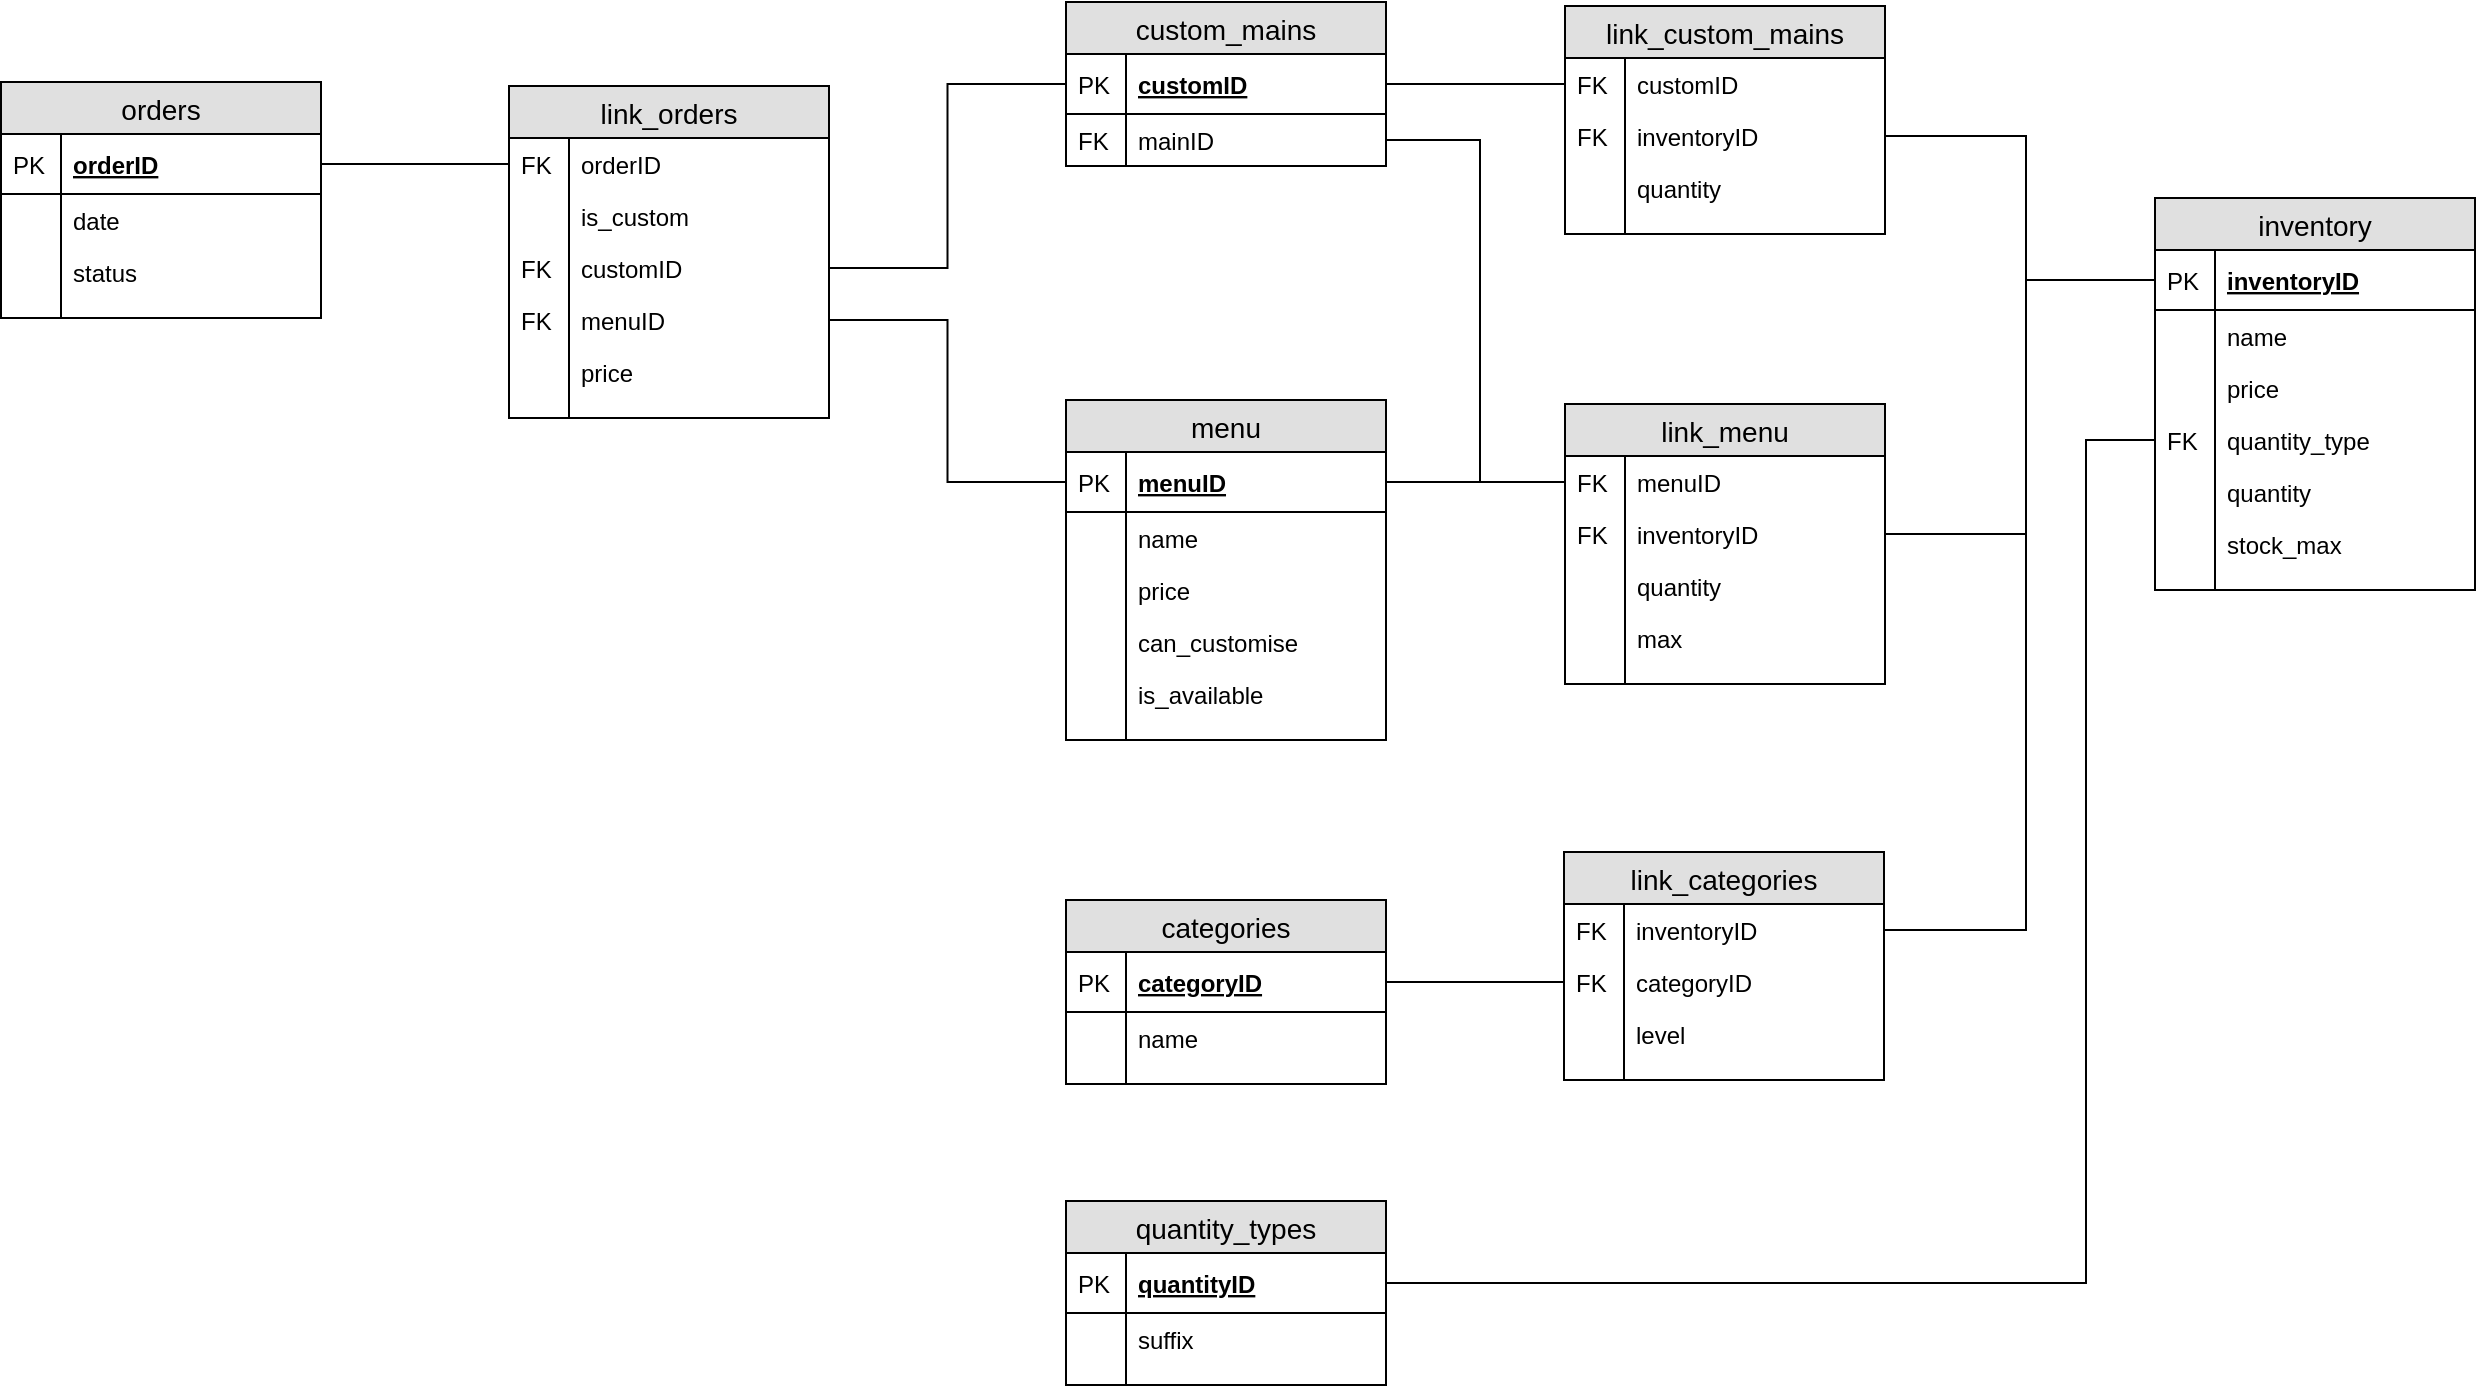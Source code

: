<mxfile version="10.4.6" type="device"><diagram id="dgD5Felrx4GXBf240Mv9" name="Page-1"><mxGraphModel dx="2243" dy="904" grid="0" gridSize="10" guides="1" tooltips="1" connect="1" arrows="1" fold="1" page="1" pageScale="1" pageWidth="800" pageHeight="1100" math="0" shadow="0"><root><mxCell id="0"/><mxCell id="1" parent="0"/><mxCell id="mhwOMoojBJf0Ck50rJVQ-7" value="link_custom_mains" style="swimlane;fontStyle=0;childLayout=stackLayout;horizontal=1;startSize=26;fillColor=#e0e0e0;horizontalStack=0;resizeParent=1;resizeParentMax=0;resizeLast=0;collapsible=1;marginBottom=0;swimlaneFillColor=#ffffff;align=center;fontSize=14;" parent="1" vertex="1"><mxGeometry x="639.5" y="203" width="160" height="114" as="geometry"/></mxCell><mxCell id="mhwOMoojBJf0Ck50rJVQ-10" value="customID" style="shape=partialRectangle;top=0;left=0;right=0;bottom=0;align=left;verticalAlign=top;fillColor=none;spacingLeft=34;spacingRight=4;overflow=hidden;rotatable=0;points=[[0,0.5],[1,0.5]];portConstraint=eastwest;dropTarget=0;fontSize=12;" parent="mhwOMoojBJf0Ck50rJVQ-7" vertex="1"><mxGeometry y="26" width="160" height="26" as="geometry"/></mxCell><mxCell id="mhwOMoojBJf0Ck50rJVQ-11" value="FK" style="shape=partialRectangle;top=0;left=0;bottom=0;fillColor=none;align=left;verticalAlign=top;spacingLeft=4;spacingRight=4;overflow=hidden;rotatable=0;points=[];portConstraint=eastwest;part=1;fontSize=12;" parent="mhwOMoojBJf0Ck50rJVQ-10" vertex="1" connectable="0"><mxGeometry width="30" height="26" as="geometry"/></mxCell><mxCell id="mhwOMoojBJf0Ck50rJVQ-12" value="inventoryID" style="shape=partialRectangle;top=0;left=0;right=0;bottom=0;align=left;verticalAlign=top;fillColor=none;spacingLeft=34;spacingRight=4;overflow=hidden;rotatable=0;points=[[0,0.5],[1,0.5]];portConstraint=eastwest;dropTarget=0;fontSize=12;" parent="mhwOMoojBJf0Ck50rJVQ-7" vertex="1"><mxGeometry y="52" width="160" height="26" as="geometry"/></mxCell><mxCell id="mhwOMoojBJf0Ck50rJVQ-13" value="FK" style="shape=partialRectangle;top=0;left=0;bottom=0;fillColor=none;align=left;verticalAlign=top;spacingLeft=4;spacingRight=4;overflow=hidden;rotatable=0;points=[];portConstraint=eastwest;part=1;fontSize=12;" parent="mhwOMoojBJf0Ck50rJVQ-12" vertex="1" connectable="0"><mxGeometry width="30" height="26" as="geometry"/></mxCell><mxCell id="mhwOMoojBJf0Ck50rJVQ-14" value="quantity" style="shape=partialRectangle;top=0;left=0;right=0;bottom=0;align=left;verticalAlign=top;fillColor=none;spacingLeft=34;spacingRight=4;overflow=hidden;rotatable=0;points=[[0,0.5],[1,0.5]];portConstraint=eastwest;dropTarget=0;fontSize=12;" parent="mhwOMoojBJf0Ck50rJVQ-7" vertex="1"><mxGeometry y="78" width="160" height="26" as="geometry"/></mxCell><mxCell id="mhwOMoojBJf0Ck50rJVQ-15" value="" style="shape=partialRectangle;top=0;left=0;bottom=0;fillColor=none;align=left;verticalAlign=top;spacingLeft=4;spacingRight=4;overflow=hidden;rotatable=0;points=[];portConstraint=eastwest;part=1;fontSize=12;" parent="mhwOMoojBJf0Ck50rJVQ-14" vertex="1" connectable="0"><mxGeometry width="30" height="26" as="geometry"/></mxCell><mxCell id="mhwOMoojBJf0Ck50rJVQ-16" value="" style="shape=partialRectangle;top=0;left=0;right=0;bottom=0;align=left;verticalAlign=top;fillColor=none;spacingLeft=34;spacingRight=4;overflow=hidden;rotatable=0;points=[[0,0.5],[1,0.5]];portConstraint=eastwest;dropTarget=0;fontSize=12;" parent="mhwOMoojBJf0Ck50rJVQ-7" vertex="1"><mxGeometry y="104" width="160" height="10" as="geometry"/></mxCell><mxCell id="mhwOMoojBJf0Ck50rJVQ-17" value="" style="shape=partialRectangle;top=0;left=0;bottom=0;fillColor=none;align=left;verticalAlign=top;spacingLeft=4;spacingRight=4;overflow=hidden;rotatable=0;points=[];portConstraint=eastwest;part=1;fontSize=12;" parent="mhwOMoojBJf0Ck50rJVQ-16" vertex="1" connectable="0"><mxGeometry width="30" height="10" as="geometry"/></mxCell><mxCell id="mhwOMoojBJf0Ck50rJVQ-20" value="custom_mains" style="swimlane;fontStyle=0;childLayout=stackLayout;horizontal=1;startSize=26;fillColor=#e0e0e0;horizontalStack=0;resizeParent=1;resizeParentMax=0;resizeLast=0;collapsible=1;marginBottom=0;swimlaneFillColor=#ffffff;align=center;fontSize=14;" parent="1" vertex="1"><mxGeometry x="390" y="201" width="160" height="82" as="geometry"/></mxCell><mxCell id="mhwOMoojBJf0Ck50rJVQ-21" value="customID" style="shape=partialRectangle;top=0;left=0;right=0;bottom=1;align=left;verticalAlign=middle;fillColor=none;spacingLeft=34;spacingRight=4;overflow=hidden;rotatable=0;points=[[0,0.5],[1,0.5]];portConstraint=eastwest;dropTarget=0;fontStyle=5;fontSize=12;" parent="mhwOMoojBJf0Ck50rJVQ-20" vertex="1"><mxGeometry y="26" width="160" height="30" as="geometry"/></mxCell><mxCell id="mhwOMoojBJf0Ck50rJVQ-22" value="PK" style="shape=partialRectangle;top=0;left=0;bottom=0;fillColor=none;align=left;verticalAlign=middle;spacingLeft=4;spacingRight=4;overflow=hidden;rotatable=0;points=[];portConstraint=eastwest;part=1;fontSize=12;" parent="mhwOMoojBJf0Ck50rJVQ-21" vertex="1" connectable="0"><mxGeometry width="30" height="30" as="geometry"/></mxCell><mxCell id="mhwOMoojBJf0Ck50rJVQ-23" value="mainID" style="shape=partialRectangle;top=0;left=0;right=0;bottom=0;align=left;verticalAlign=top;fillColor=none;spacingLeft=34;spacingRight=4;overflow=hidden;rotatable=0;points=[[0,0.5],[1,0.5]];portConstraint=eastwest;dropTarget=0;fontSize=12;" parent="mhwOMoojBJf0Ck50rJVQ-20" vertex="1"><mxGeometry y="56" width="160" height="26" as="geometry"/></mxCell><mxCell id="mhwOMoojBJf0Ck50rJVQ-24" value="FK" style="shape=partialRectangle;top=0;left=0;bottom=0;fillColor=none;align=left;verticalAlign=top;spacingLeft=4;spacingRight=4;overflow=hidden;rotatable=0;points=[];portConstraint=eastwest;part=1;fontSize=12;" parent="mhwOMoojBJf0Ck50rJVQ-23" vertex="1" connectable="0"><mxGeometry width="30" height="26" as="geometry"/></mxCell><mxCell id="mhwOMoojBJf0Ck50rJVQ-31" value="link_menu" style="swimlane;fontStyle=0;childLayout=stackLayout;horizontal=1;startSize=26;fillColor=#e0e0e0;horizontalStack=0;resizeParent=1;resizeParentMax=0;resizeLast=0;collapsible=1;marginBottom=0;swimlaneFillColor=#ffffff;align=center;fontSize=14;" parent="1" vertex="1"><mxGeometry x="639.5" y="402" width="160" height="140" as="geometry"/></mxCell><mxCell id="mhwOMoojBJf0Ck50rJVQ-34" value="menuID" style="shape=partialRectangle;top=0;left=0;right=0;bottom=0;align=left;verticalAlign=top;fillColor=none;spacingLeft=34;spacingRight=4;overflow=hidden;rotatable=0;points=[[0,0.5],[1,0.5]];portConstraint=eastwest;dropTarget=0;fontSize=12;" parent="mhwOMoojBJf0Ck50rJVQ-31" vertex="1"><mxGeometry y="26" width="160" height="26" as="geometry"/></mxCell><mxCell id="mhwOMoojBJf0Ck50rJVQ-35" value="FK" style="shape=partialRectangle;top=0;left=0;bottom=0;fillColor=none;align=left;verticalAlign=top;spacingLeft=4;spacingRight=4;overflow=hidden;rotatable=0;points=[];portConstraint=eastwest;part=1;fontSize=12;" parent="mhwOMoojBJf0Ck50rJVQ-34" vertex="1" connectable="0"><mxGeometry width="30" height="26" as="geometry"/></mxCell><mxCell id="mhwOMoojBJf0Ck50rJVQ-36" value="inventoryID" style="shape=partialRectangle;top=0;left=0;right=0;bottom=0;align=left;verticalAlign=top;fillColor=none;spacingLeft=34;spacingRight=4;overflow=hidden;rotatable=0;points=[[0,0.5],[1,0.5]];portConstraint=eastwest;dropTarget=0;fontSize=12;" parent="mhwOMoojBJf0Ck50rJVQ-31" vertex="1"><mxGeometry y="52" width="160" height="26" as="geometry"/></mxCell><mxCell id="mhwOMoojBJf0Ck50rJVQ-37" value="FK" style="shape=partialRectangle;top=0;left=0;bottom=0;fillColor=none;align=left;verticalAlign=top;spacingLeft=4;spacingRight=4;overflow=hidden;rotatable=0;points=[];portConstraint=eastwest;part=1;fontSize=12;" parent="mhwOMoojBJf0Ck50rJVQ-36" vertex="1" connectable="0"><mxGeometry width="30" height="26" as="geometry"/></mxCell><mxCell id="mhwOMoojBJf0Ck50rJVQ-38" value="quantity" style="shape=partialRectangle;top=0;left=0;right=0;bottom=0;align=left;verticalAlign=top;fillColor=none;spacingLeft=34;spacingRight=4;overflow=hidden;rotatable=0;points=[[0,0.5],[1,0.5]];portConstraint=eastwest;dropTarget=0;fontSize=12;" parent="mhwOMoojBJf0Ck50rJVQ-31" vertex="1"><mxGeometry y="78" width="160" height="26" as="geometry"/></mxCell><mxCell id="mhwOMoojBJf0Ck50rJVQ-39" value="" style="shape=partialRectangle;top=0;left=0;bottom=0;fillColor=none;align=left;verticalAlign=top;spacingLeft=4;spacingRight=4;overflow=hidden;rotatable=0;points=[];portConstraint=eastwest;part=1;fontSize=12;" parent="mhwOMoojBJf0Ck50rJVQ-38" vertex="1" connectable="0"><mxGeometry width="30" height="26" as="geometry"/></mxCell><mxCell id="mhwOMoojBJf0Ck50rJVQ-42" value="max" style="shape=partialRectangle;top=0;left=0;right=0;bottom=0;align=left;verticalAlign=top;fillColor=none;spacingLeft=34;spacingRight=4;overflow=hidden;rotatable=0;points=[[0,0.5],[1,0.5]];portConstraint=eastwest;dropTarget=0;fontSize=12;" parent="mhwOMoojBJf0Ck50rJVQ-31" vertex="1"><mxGeometry y="104" width="160" height="26" as="geometry"/></mxCell><mxCell id="mhwOMoojBJf0Ck50rJVQ-43" value="" style="shape=partialRectangle;top=0;left=0;bottom=0;fillColor=none;align=left;verticalAlign=top;spacingLeft=4;spacingRight=4;overflow=hidden;rotatable=0;points=[];portConstraint=eastwest;part=1;fontSize=12;" parent="mhwOMoojBJf0Ck50rJVQ-42" vertex="1" connectable="0"><mxGeometry width="30" height="26" as="geometry"/></mxCell><mxCell id="mhwOMoojBJf0Ck50rJVQ-40" value="" style="shape=partialRectangle;top=0;left=0;right=0;bottom=0;align=left;verticalAlign=top;fillColor=none;spacingLeft=34;spacingRight=4;overflow=hidden;rotatable=0;points=[[0,0.5],[1,0.5]];portConstraint=eastwest;dropTarget=0;fontSize=12;" parent="mhwOMoojBJf0Ck50rJVQ-31" vertex="1"><mxGeometry y="130" width="160" height="10" as="geometry"/></mxCell><mxCell id="mhwOMoojBJf0Ck50rJVQ-41" value="" style="shape=partialRectangle;top=0;left=0;bottom=0;fillColor=none;align=left;verticalAlign=top;spacingLeft=4;spacingRight=4;overflow=hidden;rotatable=0;points=[];portConstraint=eastwest;part=1;fontSize=12;" parent="mhwOMoojBJf0Ck50rJVQ-40" vertex="1" connectable="0"><mxGeometry width="30" height="10" as="geometry"/></mxCell><mxCell id="mhwOMoojBJf0Ck50rJVQ-44" value="inventory" style="swimlane;fontStyle=0;childLayout=stackLayout;horizontal=1;startSize=26;fillColor=#e0e0e0;horizontalStack=0;resizeParent=1;resizeParentMax=0;resizeLast=0;collapsible=1;marginBottom=0;swimlaneFillColor=#ffffff;align=center;fontSize=14;" parent="1" vertex="1"><mxGeometry x="934.5" y="299" width="160" height="196" as="geometry"/></mxCell><mxCell id="mhwOMoojBJf0Ck50rJVQ-45" value="inventoryID" style="shape=partialRectangle;top=0;left=0;right=0;bottom=1;align=left;verticalAlign=middle;fillColor=none;spacingLeft=34;spacingRight=4;overflow=hidden;rotatable=0;points=[[0,0.5],[1,0.5]];portConstraint=eastwest;dropTarget=0;fontStyle=5;fontSize=12;" parent="mhwOMoojBJf0Ck50rJVQ-44" vertex="1"><mxGeometry y="26" width="160" height="30" as="geometry"/></mxCell><mxCell id="mhwOMoojBJf0Ck50rJVQ-46" value="PK" style="shape=partialRectangle;top=0;left=0;bottom=0;fillColor=none;align=left;verticalAlign=middle;spacingLeft=4;spacingRight=4;overflow=hidden;rotatable=0;points=[];portConstraint=eastwest;part=1;fontSize=12;" parent="mhwOMoojBJf0Ck50rJVQ-45" vertex="1" connectable="0"><mxGeometry width="30" height="30" as="geometry"/></mxCell><mxCell id="mhwOMoojBJf0Ck50rJVQ-47" value="name" style="shape=partialRectangle;top=0;left=0;right=0;bottom=0;align=left;verticalAlign=top;fillColor=none;spacingLeft=34;spacingRight=4;overflow=hidden;rotatable=0;points=[[0,0.5],[1,0.5]];portConstraint=eastwest;dropTarget=0;fontSize=12;" parent="mhwOMoojBJf0Ck50rJVQ-44" vertex="1"><mxGeometry y="56" width="160" height="26" as="geometry"/></mxCell><mxCell id="mhwOMoojBJf0Ck50rJVQ-48" value="" style="shape=partialRectangle;top=0;left=0;bottom=0;fillColor=none;align=left;verticalAlign=top;spacingLeft=4;spacingRight=4;overflow=hidden;rotatable=0;points=[];portConstraint=eastwest;part=1;fontSize=12;" parent="mhwOMoojBJf0Ck50rJVQ-47" vertex="1" connectable="0"><mxGeometry width="30" height="26" as="geometry"/></mxCell><mxCell id="mhwOMoojBJf0Ck50rJVQ-49" value="price" style="shape=partialRectangle;top=0;left=0;right=0;bottom=0;align=left;verticalAlign=top;fillColor=none;spacingLeft=34;spacingRight=4;overflow=hidden;rotatable=0;points=[[0,0.5],[1,0.5]];portConstraint=eastwest;dropTarget=0;fontSize=12;" parent="mhwOMoojBJf0Ck50rJVQ-44" vertex="1"><mxGeometry y="82" width="160" height="26" as="geometry"/></mxCell><mxCell id="mhwOMoojBJf0Ck50rJVQ-50" value="" style="shape=partialRectangle;top=0;left=0;bottom=0;fillColor=none;align=left;verticalAlign=top;spacingLeft=4;spacingRight=4;overflow=hidden;rotatable=0;points=[];portConstraint=eastwest;part=1;fontSize=12;" parent="mhwOMoojBJf0Ck50rJVQ-49" vertex="1" connectable="0"><mxGeometry width="30" height="26" as="geometry"/></mxCell><mxCell id="mhwOMoojBJf0Ck50rJVQ-51" value="quantity_type" style="shape=partialRectangle;top=0;left=0;right=0;bottom=0;align=left;verticalAlign=top;fillColor=none;spacingLeft=34;spacingRight=4;overflow=hidden;rotatable=0;points=[[0,0.5],[1,0.5]];portConstraint=eastwest;dropTarget=0;fontSize=12;" parent="mhwOMoojBJf0Ck50rJVQ-44" vertex="1"><mxGeometry y="108" width="160" height="26" as="geometry"/></mxCell><mxCell id="mhwOMoojBJf0Ck50rJVQ-52" value="FK" style="shape=partialRectangle;top=0;left=0;bottom=0;fillColor=none;align=left;verticalAlign=top;spacingLeft=4;spacingRight=4;overflow=hidden;rotatable=0;points=[];portConstraint=eastwest;part=1;fontSize=12;" parent="mhwOMoojBJf0Ck50rJVQ-51" vertex="1" connectable="0"><mxGeometry width="30" height="26" as="geometry"/></mxCell><mxCell id="mhwOMoojBJf0Ck50rJVQ-55" value="quantity" style="shape=partialRectangle;top=0;left=0;right=0;bottom=0;align=left;verticalAlign=top;fillColor=none;spacingLeft=34;spacingRight=4;overflow=hidden;rotatable=0;points=[[0,0.5],[1,0.5]];portConstraint=eastwest;dropTarget=0;fontSize=12;" parent="mhwOMoojBJf0Ck50rJVQ-44" vertex="1"><mxGeometry y="134" width="160" height="26" as="geometry"/></mxCell><mxCell id="mhwOMoojBJf0Ck50rJVQ-56" value="" style="shape=partialRectangle;top=0;left=0;bottom=0;fillColor=none;align=left;verticalAlign=top;spacingLeft=4;spacingRight=4;overflow=hidden;rotatable=0;points=[];portConstraint=eastwest;part=1;fontSize=12;" parent="mhwOMoojBJf0Ck50rJVQ-55" vertex="1" connectable="0"><mxGeometry width="30" height="26" as="geometry"/></mxCell><mxCell id="mhwOMoojBJf0Ck50rJVQ-57" value="stock_max" style="shape=partialRectangle;top=0;left=0;right=0;bottom=0;align=left;verticalAlign=top;fillColor=none;spacingLeft=34;spacingRight=4;overflow=hidden;rotatable=0;points=[[0,0.5],[1,0.5]];portConstraint=eastwest;dropTarget=0;fontSize=12;" parent="mhwOMoojBJf0Ck50rJVQ-44" vertex="1"><mxGeometry y="160" width="160" height="26" as="geometry"/></mxCell><mxCell id="mhwOMoojBJf0Ck50rJVQ-58" value="" style="shape=partialRectangle;top=0;left=0;bottom=0;fillColor=none;align=left;verticalAlign=top;spacingLeft=4;spacingRight=4;overflow=hidden;rotatable=0;points=[];portConstraint=eastwest;part=1;fontSize=12;" parent="mhwOMoojBJf0Ck50rJVQ-57" vertex="1" connectable="0"><mxGeometry width="30" height="26" as="geometry"/></mxCell><mxCell id="mhwOMoojBJf0Ck50rJVQ-53" value="" style="shape=partialRectangle;top=0;left=0;right=0;bottom=0;align=left;verticalAlign=top;fillColor=none;spacingLeft=34;spacingRight=4;overflow=hidden;rotatable=0;points=[[0,0.5],[1,0.5]];portConstraint=eastwest;dropTarget=0;fontSize=12;" parent="mhwOMoojBJf0Ck50rJVQ-44" vertex="1"><mxGeometry y="186" width="160" height="10" as="geometry"/></mxCell><mxCell id="mhwOMoojBJf0Ck50rJVQ-54" value="" style="shape=partialRectangle;top=0;left=0;bottom=0;fillColor=none;align=left;verticalAlign=top;spacingLeft=4;spacingRight=4;overflow=hidden;rotatable=0;points=[];portConstraint=eastwest;part=1;fontSize=12;" parent="mhwOMoojBJf0Ck50rJVQ-53" vertex="1" connectable="0"><mxGeometry width="30" height="10" as="geometry"/></mxCell><mxCell id="mhwOMoojBJf0Ck50rJVQ-59" value="link_orders" style="swimlane;fontStyle=0;childLayout=stackLayout;horizontal=1;startSize=26;fillColor=#e0e0e0;horizontalStack=0;resizeParent=1;resizeParentMax=0;resizeLast=0;collapsible=1;marginBottom=0;swimlaneFillColor=#ffffff;align=center;fontSize=14;" parent="1" vertex="1"><mxGeometry x="111.5" y="243" width="160" height="166" as="geometry"/></mxCell><mxCell id="mhwOMoojBJf0Ck50rJVQ-62" value="orderID" style="shape=partialRectangle;top=0;left=0;right=0;bottom=0;align=left;verticalAlign=top;fillColor=none;spacingLeft=34;spacingRight=4;overflow=hidden;rotatable=0;points=[[0,0.5],[1,0.5]];portConstraint=eastwest;dropTarget=0;fontSize=12;" parent="mhwOMoojBJf0Ck50rJVQ-59" vertex="1"><mxGeometry y="26" width="160" height="26" as="geometry"/></mxCell><mxCell id="mhwOMoojBJf0Ck50rJVQ-63" value="FK" style="shape=partialRectangle;top=0;left=0;bottom=0;fillColor=none;align=left;verticalAlign=top;spacingLeft=4;spacingRight=4;overflow=hidden;rotatable=0;points=[];portConstraint=eastwest;part=1;fontSize=12;" parent="mhwOMoojBJf0Ck50rJVQ-62" vertex="1" connectable="0"><mxGeometry width="30" height="26" as="geometry"/></mxCell><mxCell id="mhwOMoojBJf0Ck50rJVQ-64" value="is_custom" style="shape=partialRectangle;top=0;left=0;right=0;bottom=0;align=left;verticalAlign=top;fillColor=none;spacingLeft=34;spacingRight=4;overflow=hidden;rotatable=0;points=[[0,0.5],[1,0.5]];portConstraint=eastwest;dropTarget=0;fontSize=12;" parent="mhwOMoojBJf0Ck50rJVQ-59" vertex="1"><mxGeometry y="52" width="160" height="26" as="geometry"/></mxCell><mxCell id="mhwOMoojBJf0Ck50rJVQ-65" value="" style="shape=partialRectangle;top=0;left=0;bottom=0;fillColor=none;align=left;verticalAlign=top;spacingLeft=4;spacingRight=4;overflow=hidden;rotatable=0;points=[];portConstraint=eastwest;part=1;fontSize=12;" parent="mhwOMoojBJf0Ck50rJVQ-64" vertex="1" connectable="0"><mxGeometry width="30" height="26" as="geometry"/></mxCell><mxCell id="mhwOMoojBJf0Ck50rJVQ-66" value="customID" style="shape=partialRectangle;top=0;left=0;right=0;bottom=0;align=left;verticalAlign=top;fillColor=none;spacingLeft=34;spacingRight=4;overflow=hidden;rotatable=0;points=[[0,0.5],[1,0.5]];portConstraint=eastwest;dropTarget=0;fontSize=12;" parent="mhwOMoojBJf0Ck50rJVQ-59" vertex="1"><mxGeometry y="78" width="160" height="26" as="geometry"/></mxCell><mxCell id="mhwOMoojBJf0Ck50rJVQ-67" value="FK" style="shape=partialRectangle;top=0;left=0;bottom=0;fillColor=none;align=left;verticalAlign=top;spacingLeft=4;spacingRight=4;overflow=hidden;rotatable=0;points=[];portConstraint=eastwest;part=1;fontSize=12;" parent="mhwOMoojBJf0Ck50rJVQ-66" vertex="1" connectable="0"><mxGeometry width="30" height="26" as="geometry"/></mxCell><mxCell id="twXVFs-xXrtJX_9-Hevb-1" value="menuID" style="shape=partialRectangle;top=0;left=0;right=0;bottom=0;align=left;verticalAlign=top;fillColor=none;spacingLeft=34;spacingRight=4;overflow=hidden;rotatable=0;points=[[0,0.5],[1,0.5]];portConstraint=eastwest;dropTarget=0;fontSize=12;" parent="mhwOMoojBJf0Ck50rJVQ-59" vertex="1"><mxGeometry y="104" width="160" height="26" as="geometry"/></mxCell><mxCell id="twXVFs-xXrtJX_9-Hevb-2" value="FK" style="shape=partialRectangle;top=0;left=0;bottom=0;fillColor=none;align=left;verticalAlign=top;spacingLeft=4;spacingRight=4;overflow=hidden;rotatable=0;points=[];portConstraint=eastwest;part=1;fontSize=12;" parent="twXVFs-xXrtJX_9-Hevb-1" vertex="1" connectable="0"><mxGeometry width="30" height="26" as="geometry"/></mxCell><mxCell id="mhwOMoojBJf0Ck50rJVQ-70" value="price" style="shape=partialRectangle;top=0;left=0;right=0;bottom=0;align=left;verticalAlign=top;fillColor=none;spacingLeft=34;spacingRight=4;overflow=hidden;rotatable=0;points=[[0,0.5],[1,0.5]];portConstraint=eastwest;dropTarget=0;fontSize=12;" parent="mhwOMoojBJf0Ck50rJVQ-59" vertex="1"><mxGeometry y="130" width="160" height="26" as="geometry"/></mxCell><mxCell id="mhwOMoojBJf0Ck50rJVQ-71" value="" style="shape=partialRectangle;top=0;left=0;bottom=0;fillColor=none;align=left;verticalAlign=top;spacingLeft=4;spacingRight=4;overflow=hidden;rotatable=0;points=[];portConstraint=eastwest;part=1;fontSize=12;" parent="mhwOMoojBJf0Ck50rJVQ-70" vertex="1" connectable="0"><mxGeometry width="30" height="26" as="geometry"/></mxCell><mxCell id="mhwOMoojBJf0Ck50rJVQ-68" value="" style="shape=partialRectangle;top=0;left=0;right=0;bottom=0;align=left;verticalAlign=top;fillColor=none;spacingLeft=34;spacingRight=4;overflow=hidden;rotatable=0;points=[[0,0.5],[1,0.5]];portConstraint=eastwest;dropTarget=0;fontSize=12;" parent="mhwOMoojBJf0Ck50rJVQ-59" vertex="1"><mxGeometry y="156" width="160" height="10" as="geometry"/></mxCell><mxCell id="mhwOMoojBJf0Ck50rJVQ-69" value="" style="shape=partialRectangle;top=0;left=0;bottom=0;fillColor=none;align=left;verticalAlign=top;spacingLeft=4;spacingRight=4;overflow=hidden;rotatable=0;points=[];portConstraint=eastwest;part=1;fontSize=12;" parent="mhwOMoojBJf0Ck50rJVQ-68" vertex="1" connectable="0"><mxGeometry width="30" height="10" as="geometry"/></mxCell><mxCell id="mhwOMoojBJf0Ck50rJVQ-72" value="categories" style="swimlane;fontStyle=0;childLayout=stackLayout;horizontal=1;startSize=26;fillColor=#e0e0e0;horizontalStack=0;resizeParent=1;resizeParentMax=0;resizeLast=0;collapsible=1;marginBottom=0;swimlaneFillColor=#ffffff;align=center;fontSize=14;" parent="1" vertex="1"><mxGeometry x="390" y="650" width="160" height="92" as="geometry"/></mxCell><mxCell id="mhwOMoojBJf0Ck50rJVQ-73" value="categoryID" style="shape=partialRectangle;top=0;left=0;right=0;bottom=1;align=left;verticalAlign=middle;fillColor=none;spacingLeft=34;spacingRight=4;overflow=hidden;rotatable=0;points=[[0,0.5],[1,0.5]];portConstraint=eastwest;dropTarget=0;fontStyle=5;fontSize=12;" parent="mhwOMoojBJf0Ck50rJVQ-72" vertex="1"><mxGeometry y="26" width="160" height="30" as="geometry"/></mxCell><mxCell id="mhwOMoojBJf0Ck50rJVQ-74" value="PK" style="shape=partialRectangle;top=0;left=0;bottom=0;fillColor=none;align=left;verticalAlign=middle;spacingLeft=4;spacingRight=4;overflow=hidden;rotatable=0;points=[];portConstraint=eastwest;part=1;fontSize=12;" parent="mhwOMoojBJf0Ck50rJVQ-73" vertex="1" connectable="0"><mxGeometry width="30" height="30" as="geometry"/></mxCell><mxCell id="mhwOMoojBJf0Ck50rJVQ-75" value="name&#10;" style="shape=partialRectangle;top=0;left=0;right=0;bottom=0;align=left;verticalAlign=top;fillColor=none;spacingLeft=34;spacingRight=4;overflow=hidden;rotatable=0;points=[[0,0.5],[1,0.5]];portConstraint=eastwest;dropTarget=0;fontSize=12;" parent="mhwOMoojBJf0Ck50rJVQ-72" vertex="1"><mxGeometry y="56" width="160" height="26" as="geometry"/></mxCell><mxCell id="mhwOMoojBJf0Ck50rJVQ-76" value="" style="shape=partialRectangle;top=0;left=0;bottom=0;fillColor=none;align=left;verticalAlign=top;spacingLeft=4;spacingRight=4;overflow=hidden;rotatable=0;points=[];portConstraint=eastwest;part=1;fontSize=12;" parent="mhwOMoojBJf0Ck50rJVQ-75" vertex="1" connectable="0"><mxGeometry width="30" height="26" as="geometry"/></mxCell><mxCell id="mhwOMoojBJf0Ck50rJVQ-81" value="" style="shape=partialRectangle;top=0;left=0;right=0;bottom=0;align=left;verticalAlign=top;fillColor=none;spacingLeft=34;spacingRight=4;overflow=hidden;rotatable=0;points=[[0,0.5],[1,0.5]];portConstraint=eastwest;dropTarget=0;fontSize=12;" parent="mhwOMoojBJf0Ck50rJVQ-72" vertex="1"><mxGeometry y="82" width="160" height="10" as="geometry"/></mxCell><mxCell id="mhwOMoojBJf0Ck50rJVQ-82" value="" style="shape=partialRectangle;top=0;left=0;bottom=0;fillColor=none;align=left;verticalAlign=top;spacingLeft=4;spacingRight=4;overflow=hidden;rotatable=0;points=[];portConstraint=eastwest;part=1;fontSize=12;" parent="mhwOMoojBJf0Ck50rJVQ-81" vertex="1" connectable="0"><mxGeometry width="30" height="10" as="geometry"/></mxCell><mxCell id="mhwOMoojBJf0Ck50rJVQ-83" value="orders" style="swimlane;fontStyle=0;childLayout=stackLayout;horizontal=1;startSize=26;fillColor=#e0e0e0;horizontalStack=0;resizeParent=1;resizeParentMax=0;resizeLast=0;collapsible=1;marginBottom=0;swimlaneFillColor=#ffffff;align=center;fontSize=14;" parent="1" vertex="1"><mxGeometry x="-142.5" y="241" width="160" height="118" as="geometry"/></mxCell><mxCell id="mhwOMoojBJf0Ck50rJVQ-84" value="orderID" style="shape=partialRectangle;top=0;left=0;right=0;bottom=1;align=left;verticalAlign=middle;fillColor=none;spacingLeft=34;spacingRight=4;overflow=hidden;rotatable=0;points=[[0,0.5],[1,0.5]];portConstraint=eastwest;dropTarget=0;fontStyle=5;fontSize=12;strokeColor=#000000;" parent="mhwOMoojBJf0Ck50rJVQ-83" vertex="1"><mxGeometry y="26" width="160" height="30" as="geometry"/></mxCell><mxCell id="mhwOMoojBJf0Ck50rJVQ-85" value="PK" style="shape=partialRectangle;top=0;left=0;bottom=0;fillColor=none;align=left;verticalAlign=middle;spacingLeft=4;spacingRight=4;overflow=hidden;rotatable=0;points=[];portConstraint=eastwest;part=1;fontSize=12;" parent="mhwOMoojBJf0Ck50rJVQ-84" vertex="1" connectable="0"><mxGeometry width="30" height="30" as="geometry"/></mxCell><mxCell id="mhwOMoojBJf0Ck50rJVQ-86" value="date" style="shape=partialRectangle;top=0;left=0;right=0;bottom=0;align=left;verticalAlign=top;fillColor=none;spacingLeft=34;spacingRight=4;overflow=hidden;rotatable=0;points=[[0,0.5],[1,0.5]];portConstraint=eastwest;dropTarget=0;fontSize=12;strokeColor=none;" parent="mhwOMoojBJf0Ck50rJVQ-83" vertex="1"><mxGeometry y="56" width="160" height="26" as="geometry"/></mxCell><mxCell id="mhwOMoojBJf0Ck50rJVQ-87" value="" style="shape=partialRectangle;top=0;left=0;bottom=0;fillColor=none;align=left;verticalAlign=top;spacingLeft=4;spacingRight=4;overflow=hidden;rotatable=0;points=[];portConstraint=eastwest;part=1;fontSize=12;" parent="mhwOMoojBJf0Ck50rJVQ-86" vertex="1" connectable="0"><mxGeometry width="30" height="26" as="geometry"/></mxCell><mxCell id="mhwOMoojBJf0Ck50rJVQ-88" value="status" style="shape=partialRectangle;top=0;left=0;right=0;bottom=0;align=left;verticalAlign=top;fillColor=none;spacingLeft=34;spacingRight=4;overflow=hidden;rotatable=0;points=[[0,0.5],[1,0.5]];portConstraint=eastwest;dropTarget=0;fontSize=12;" parent="mhwOMoojBJf0Ck50rJVQ-83" vertex="1"><mxGeometry y="82" width="160" height="26" as="geometry"/></mxCell><mxCell id="mhwOMoojBJf0Ck50rJVQ-89" value="" style="shape=partialRectangle;top=0;left=0;bottom=0;fillColor=none;align=left;verticalAlign=top;spacingLeft=4;spacingRight=4;overflow=hidden;rotatable=0;points=[];portConstraint=eastwest;part=1;fontSize=12;" parent="mhwOMoojBJf0Ck50rJVQ-88" vertex="1" connectable="0"><mxGeometry width="30" height="26" as="geometry"/></mxCell><mxCell id="mhwOMoojBJf0Ck50rJVQ-92" value="" style="shape=partialRectangle;top=0;left=0;right=0;bottom=0;align=left;verticalAlign=top;fillColor=none;spacingLeft=34;spacingRight=4;overflow=hidden;rotatable=0;points=[[0,0.5],[1,0.5]];portConstraint=eastwest;dropTarget=0;fontSize=12;" parent="mhwOMoojBJf0Ck50rJVQ-83" vertex="1"><mxGeometry y="108" width="160" height="10" as="geometry"/></mxCell><mxCell id="mhwOMoojBJf0Ck50rJVQ-93" value="" style="shape=partialRectangle;top=0;left=0;bottom=0;fillColor=none;align=left;verticalAlign=top;spacingLeft=4;spacingRight=4;overflow=hidden;rotatable=0;points=[];portConstraint=eastwest;part=1;fontSize=12;" parent="mhwOMoojBJf0Ck50rJVQ-92" vertex="1" connectable="0"><mxGeometry width="30" height="10" as="geometry"/></mxCell><mxCell id="VjFCI0lB83X-p25rbGzX-1" value="quantity_types" style="swimlane;fontStyle=0;childLayout=stackLayout;horizontal=1;startSize=26;fillColor=#e0e0e0;horizontalStack=0;resizeParent=1;resizeParentMax=0;resizeLast=0;collapsible=1;marginBottom=0;swimlaneFillColor=#ffffff;align=center;fontSize=14;" parent="1" vertex="1"><mxGeometry x="390" y="800.5" width="160" height="92" as="geometry"/></mxCell><mxCell id="VjFCI0lB83X-p25rbGzX-2" value="quantityID" style="shape=partialRectangle;top=0;left=0;right=0;bottom=1;align=left;verticalAlign=middle;fillColor=none;spacingLeft=34;spacingRight=4;overflow=hidden;rotatable=0;points=[[0,0.5],[1,0.5]];portConstraint=eastwest;dropTarget=0;fontStyle=5;fontSize=12;" parent="VjFCI0lB83X-p25rbGzX-1" vertex="1"><mxGeometry y="26" width="160" height="30" as="geometry"/></mxCell><mxCell id="VjFCI0lB83X-p25rbGzX-3" value="PK" style="shape=partialRectangle;top=0;left=0;bottom=0;fillColor=none;align=left;verticalAlign=middle;spacingLeft=4;spacingRight=4;overflow=hidden;rotatable=0;points=[];portConstraint=eastwest;part=1;fontSize=12;" parent="VjFCI0lB83X-p25rbGzX-2" vertex="1" connectable="0"><mxGeometry width="30" height="30" as="geometry"/></mxCell><mxCell id="VjFCI0lB83X-p25rbGzX-4" value="suffix" style="shape=partialRectangle;top=0;left=0;right=0;bottom=0;align=left;verticalAlign=top;fillColor=none;spacingLeft=34;spacingRight=4;overflow=hidden;rotatable=0;points=[[0,0.5],[1,0.5]];portConstraint=eastwest;dropTarget=0;fontSize=12;" parent="VjFCI0lB83X-p25rbGzX-1" vertex="1"><mxGeometry y="56" width="160" height="26" as="geometry"/></mxCell><mxCell id="VjFCI0lB83X-p25rbGzX-5" value="" style="shape=partialRectangle;top=0;left=0;bottom=0;fillColor=none;align=left;verticalAlign=top;spacingLeft=4;spacingRight=4;overflow=hidden;rotatable=0;points=[];portConstraint=eastwest;part=1;fontSize=12;" parent="VjFCI0lB83X-p25rbGzX-4" vertex="1" connectable="0"><mxGeometry width="30" height="26" as="geometry"/></mxCell><mxCell id="VjFCI0lB83X-p25rbGzX-6" value="" style="shape=partialRectangle;top=0;left=0;right=0;bottom=0;align=left;verticalAlign=top;fillColor=none;spacingLeft=34;spacingRight=4;overflow=hidden;rotatable=0;points=[[0,0.5],[1,0.5]];portConstraint=eastwest;dropTarget=0;fontSize=12;" parent="VjFCI0lB83X-p25rbGzX-1" vertex="1"><mxGeometry y="82" width="160" height="10" as="geometry"/></mxCell><mxCell id="VjFCI0lB83X-p25rbGzX-7" value="" style="shape=partialRectangle;top=0;left=0;bottom=0;fillColor=none;align=left;verticalAlign=top;spacingLeft=4;spacingRight=4;overflow=hidden;rotatable=0;points=[];portConstraint=eastwest;part=1;fontSize=12;" parent="VjFCI0lB83X-p25rbGzX-6" vertex="1" connectable="0"><mxGeometry width="30" height="10" as="geometry"/></mxCell><mxCell id="VjFCI0lB83X-p25rbGzX-13" style="edgeStyle=orthogonalEdgeStyle;rounded=0;orthogonalLoop=1;jettySize=auto;html=1;exitX=1;exitY=0.5;exitDx=0;exitDy=0;entryX=0;entryY=0.5;entryDx=0;entryDy=0;endArrow=none;endFill=0;" parent="1" source="VjFCI0lB83X-p25rbGzX-2" target="mhwOMoojBJf0Ck50rJVQ-51" edge="1"><mxGeometry relative="1" as="geometry"><Array as="points"><mxPoint x="900" y="842"/><mxPoint x="900" y="420"/></Array></mxGeometry></mxCell><mxCell id="Erv3Puw4pCstgxwUDXKR-1" value="link_categories" style="swimlane;fontStyle=0;childLayout=stackLayout;horizontal=1;startSize=26;fillColor=#e0e0e0;horizontalStack=0;resizeParent=1;resizeParentMax=0;resizeLast=0;collapsible=1;marginBottom=0;swimlaneFillColor=#ffffff;align=center;fontSize=14;" parent="1" vertex="1"><mxGeometry x="639" y="626" width="160" height="114" as="geometry"/></mxCell><mxCell id="Erv3Puw4pCstgxwUDXKR-4" value="inventoryID" style="shape=partialRectangle;top=0;left=0;right=0;bottom=0;align=left;verticalAlign=top;fillColor=none;spacingLeft=34;spacingRight=4;overflow=hidden;rotatable=0;points=[[0,0.5],[1,0.5]];portConstraint=eastwest;dropTarget=0;fontSize=12;" parent="Erv3Puw4pCstgxwUDXKR-1" vertex="1"><mxGeometry y="26" width="160" height="26" as="geometry"/></mxCell><mxCell id="Erv3Puw4pCstgxwUDXKR-5" value="FK" style="shape=partialRectangle;top=0;left=0;bottom=0;fillColor=none;align=left;verticalAlign=top;spacingLeft=4;spacingRight=4;overflow=hidden;rotatable=0;points=[];portConstraint=eastwest;part=1;fontSize=12;" parent="Erv3Puw4pCstgxwUDXKR-4" vertex="1" connectable="0"><mxGeometry width="30" height="26" as="geometry"/></mxCell><mxCell id="Erv3Puw4pCstgxwUDXKR-12" value="categoryID" style="shape=partialRectangle;top=0;left=0;right=0;bottom=0;align=left;verticalAlign=top;fillColor=none;spacingLeft=34;spacingRight=4;overflow=hidden;rotatable=0;points=[[0,0.5],[1,0.5]];portConstraint=eastwest;dropTarget=0;fontSize=12;" parent="Erv3Puw4pCstgxwUDXKR-1" vertex="1"><mxGeometry y="52" width="160" height="26" as="geometry"/></mxCell><mxCell id="Erv3Puw4pCstgxwUDXKR-13" value="FK" style="shape=partialRectangle;top=0;left=0;bottom=0;fillColor=none;align=left;verticalAlign=top;spacingLeft=4;spacingRight=4;overflow=hidden;rotatable=0;points=[];portConstraint=eastwest;part=1;fontSize=12;" parent="Erv3Puw4pCstgxwUDXKR-12" vertex="1" connectable="0"><mxGeometry width="30" height="26" as="geometry"/></mxCell><mxCell id="Erv3Puw4pCstgxwUDXKR-14" value="level" style="shape=partialRectangle;top=0;left=0;right=0;bottom=0;align=left;verticalAlign=top;fillColor=none;spacingLeft=34;spacingRight=4;overflow=hidden;rotatable=0;points=[[0,0.5],[1,0.5]];portConstraint=eastwest;dropTarget=0;fontSize=12;" parent="Erv3Puw4pCstgxwUDXKR-1" vertex="1"><mxGeometry y="78" width="160" height="26" as="geometry"/></mxCell><mxCell id="Erv3Puw4pCstgxwUDXKR-15" value="" style="shape=partialRectangle;top=0;left=0;bottom=0;fillColor=none;align=left;verticalAlign=top;spacingLeft=4;spacingRight=4;overflow=hidden;rotatable=0;points=[];portConstraint=eastwest;part=1;fontSize=12;" parent="Erv3Puw4pCstgxwUDXKR-14" vertex="1" connectable="0"><mxGeometry width="30" height="26" as="geometry"/></mxCell><mxCell id="Erv3Puw4pCstgxwUDXKR-6" value="" style="shape=partialRectangle;top=0;left=0;right=0;bottom=0;align=left;verticalAlign=top;fillColor=none;spacingLeft=34;spacingRight=4;overflow=hidden;rotatable=0;points=[[0,0.5],[1,0.5]];portConstraint=eastwest;dropTarget=0;fontSize=12;" parent="Erv3Puw4pCstgxwUDXKR-1" vertex="1"><mxGeometry y="104" width="160" height="10" as="geometry"/></mxCell><mxCell id="Erv3Puw4pCstgxwUDXKR-7" value="" style="shape=partialRectangle;top=0;left=0;bottom=0;fillColor=none;align=left;verticalAlign=top;spacingLeft=4;spacingRight=4;overflow=hidden;rotatable=0;points=[];portConstraint=eastwest;part=1;fontSize=12;" parent="Erv3Puw4pCstgxwUDXKR-6" vertex="1" connectable="0"><mxGeometry width="30" height="10" as="geometry"/></mxCell><mxCell id="Erv3Puw4pCstgxwUDXKR-20" style="edgeStyle=orthogonalEdgeStyle;rounded=0;orthogonalLoop=1;jettySize=auto;html=1;exitX=1;exitY=0.5;exitDx=0;exitDy=0;entryX=0;entryY=0.5;entryDx=0;entryDy=0;endArrow=none;endFill=0;" parent="1" source="Erv3Puw4pCstgxwUDXKR-4" target="mhwOMoojBJf0Ck50rJVQ-45" edge="1"><mxGeometry relative="1" as="geometry"><Array as="points"><mxPoint x="870" y="665"/><mxPoint x="870" y="340"/></Array></mxGeometry></mxCell><mxCell id="Erv3Puw4pCstgxwUDXKR-22" style="edgeStyle=orthogonalEdgeStyle;rounded=0;orthogonalLoop=1;jettySize=auto;html=1;exitX=0;exitY=0.5;exitDx=0;exitDy=0;entryX=1;entryY=0.5;entryDx=0;entryDy=0;endArrow=none;endFill=0;" parent="1" source="Erv3Puw4pCstgxwUDXKR-12" target="mhwOMoojBJf0Ck50rJVQ-73" edge="1"><mxGeometry relative="1" as="geometry"/></mxCell><mxCell id="g76anDpQj80dG8CvNjur-1" value="menu" style="swimlane;fontStyle=0;childLayout=stackLayout;horizontal=1;startSize=26;fillColor=#e0e0e0;horizontalStack=0;resizeParent=1;resizeParentMax=0;resizeLast=0;collapsible=1;marginBottom=0;swimlaneFillColor=#ffffff;align=center;fontSize=14;" parent="1" vertex="1"><mxGeometry x="390" y="400" width="160" height="170" as="geometry"/></mxCell><mxCell id="g76anDpQj80dG8CvNjur-2" value="menuID" style="shape=partialRectangle;top=0;left=0;right=0;bottom=1;align=left;verticalAlign=middle;fillColor=none;spacingLeft=34;spacingRight=4;overflow=hidden;rotatable=0;points=[[0,0.5],[1,0.5]];portConstraint=eastwest;dropTarget=0;fontStyle=5;fontSize=12;" parent="g76anDpQj80dG8CvNjur-1" vertex="1"><mxGeometry y="26" width="160" height="30" as="geometry"/></mxCell><mxCell id="g76anDpQj80dG8CvNjur-3" value="PK" style="shape=partialRectangle;top=0;left=0;bottom=0;fillColor=none;align=left;verticalAlign=middle;spacingLeft=4;spacingRight=4;overflow=hidden;rotatable=0;points=[];portConstraint=eastwest;part=1;fontSize=12;" parent="g76anDpQj80dG8CvNjur-2" vertex="1" connectable="0"><mxGeometry width="30" height="30" as="geometry"/></mxCell><mxCell id="g76anDpQj80dG8CvNjur-4" value="name" style="shape=partialRectangle;top=0;left=0;right=0;bottom=0;align=left;verticalAlign=top;fillColor=none;spacingLeft=34;spacingRight=4;overflow=hidden;rotatable=0;points=[[0,0.5],[1,0.5]];portConstraint=eastwest;dropTarget=0;fontSize=12;" parent="g76anDpQj80dG8CvNjur-1" vertex="1"><mxGeometry y="56" width="160" height="26" as="geometry"/></mxCell><mxCell id="g76anDpQj80dG8CvNjur-5" value="" style="shape=partialRectangle;top=0;left=0;bottom=0;fillColor=none;align=left;verticalAlign=top;spacingLeft=4;spacingRight=4;overflow=hidden;rotatable=0;points=[];portConstraint=eastwest;part=1;fontSize=12;" parent="g76anDpQj80dG8CvNjur-4" vertex="1" connectable="0"><mxGeometry width="30" height="26" as="geometry"/></mxCell><mxCell id="g76anDpQj80dG8CvNjur-6" value="price" style="shape=partialRectangle;top=0;left=0;right=0;bottom=0;align=left;verticalAlign=top;fillColor=none;spacingLeft=34;spacingRight=4;overflow=hidden;rotatable=0;points=[[0,0.5],[1,0.5]];portConstraint=eastwest;dropTarget=0;fontSize=12;" parent="g76anDpQj80dG8CvNjur-1" vertex="1"><mxGeometry y="82" width="160" height="26" as="geometry"/></mxCell><mxCell id="g76anDpQj80dG8CvNjur-7" value="" style="shape=partialRectangle;top=0;left=0;bottom=0;fillColor=none;align=left;verticalAlign=top;spacingLeft=4;spacingRight=4;overflow=hidden;rotatable=0;points=[];portConstraint=eastwest;part=1;fontSize=12;" parent="g76anDpQj80dG8CvNjur-6" vertex="1" connectable="0"><mxGeometry width="30" height="26" as="geometry"/></mxCell><mxCell id="g76anDpQj80dG8CvNjur-14" value="can_customise" style="shape=partialRectangle;top=0;left=0;right=0;bottom=0;align=left;verticalAlign=top;fillColor=none;spacingLeft=34;spacingRight=4;overflow=hidden;rotatable=0;points=[[0,0.5],[1,0.5]];portConstraint=eastwest;dropTarget=0;fontSize=12;" parent="g76anDpQj80dG8CvNjur-1" vertex="1"><mxGeometry y="108" width="160" height="26" as="geometry"/></mxCell><mxCell id="g76anDpQj80dG8CvNjur-15" value="" style="shape=partialRectangle;top=0;left=0;bottom=0;fillColor=none;align=left;verticalAlign=top;spacingLeft=4;spacingRight=4;overflow=hidden;rotatable=0;points=[];portConstraint=eastwest;part=1;fontSize=12;" parent="g76anDpQj80dG8CvNjur-14" vertex="1" connectable="0"><mxGeometry width="30" height="26" as="geometry"/></mxCell><mxCell id="g76anDpQj80dG8CvNjur-23" value="is_available" style="shape=partialRectangle;top=0;left=0;right=0;bottom=0;align=left;verticalAlign=top;fillColor=none;spacingLeft=34;spacingRight=4;overflow=hidden;rotatable=0;points=[[0,0.5],[1,0.5]];portConstraint=eastwest;dropTarget=0;fontSize=12;" parent="g76anDpQj80dG8CvNjur-1" vertex="1"><mxGeometry y="134" width="160" height="26" as="geometry"/></mxCell><mxCell id="g76anDpQj80dG8CvNjur-24" value="" style="shape=partialRectangle;top=0;left=0;bottom=0;fillColor=none;align=left;verticalAlign=top;spacingLeft=4;spacingRight=4;overflow=hidden;rotatable=0;points=[];portConstraint=eastwest;part=1;fontSize=12;" parent="g76anDpQj80dG8CvNjur-23" vertex="1" connectable="0"><mxGeometry width="30" height="26" as="geometry"/></mxCell><mxCell id="g76anDpQj80dG8CvNjur-16" value="" style="shape=partialRectangle;top=0;left=0;right=0;bottom=0;align=left;verticalAlign=top;fillColor=none;spacingLeft=34;spacingRight=4;overflow=hidden;rotatable=0;points=[[0,0.5],[1,0.5]];portConstraint=eastwest;dropTarget=0;fontSize=12;" parent="g76anDpQj80dG8CvNjur-1" vertex="1"><mxGeometry y="160" width="160" height="10" as="geometry"/></mxCell><mxCell id="g76anDpQj80dG8CvNjur-17" value="" style="shape=partialRectangle;top=0;left=0;bottom=0;fillColor=none;align=left;verticalAlign=top;spacingLeft=4;spacingRight=4;overflow=hidden;rotatable=0;points=[];portConstraint=eastwest;part=1;fontSize=12;" parent="g76anDpQj80dG8CvNjur-16" vertex="1" connectable="0"><mxGeometry width="30" height="10" as="geometry"/></mxCell><mxCell id="g76anDpQj80dG8CvNjur-39" style="edgeStyle=orthogonalEdgeStyle;rounded=0;orthogonalLoop=1;jettySize=auto;html=1;exitX=1;exitY=0.5;exitDx=0;exitDy=0;entryX=0;entryY=0.5;entryDx=0;entryDy=0;endArrow=none;endFill=0;" parent="1" source="g76anDpQj80dG8CvNjur-2" target="mhwOMoojBJf0Ck50rJVQ-34" edge="1"><mxGeometry relative="1" as="geometry"/></mxCell><mxCell id="g76anDpQj80dG8CvNjur-42" style="edgeStyle=orthogonalEdgeStyle;rounded=0;orthogonalLoop=1;jettySize=auto;html=1;exitX=0;exitY=0.5;exitDx=0;exitDy=0;entryX=1;entryY=0.5;entryDx=0;entryDy=0;endArrow=none;endFill=0;" parent="1" source="mhwOMoojBJf0Ck50rJVQ-62" target="mhwOMoojBJf0Ck50rJVQ-84" edge="1"><mxGeometry relative="1" as="geometry"/></mxCell><mxCell id="g76anDpQj80dG8CvNjur-46" style="edgeStyle=orthogonalEdgeStyle;rounded=0;orthogonalLoop=1;jettySize=auto;html=1;exitX=1;exitY=0.5;exitDx=0;exitDy=0;entryX=0;entryY=0.5;entryDx=0;entryDy=0;endArrow=none;endFill=0;" parent="1" source="mhwOMoojBJf0Ck50rJVQ-12" target="mhwOMoojBJf0Ck50rJVQ-45" edge="1"><mxGeometry relative="1" as="geometry"><Array as="points"><mxPoint x="870" y="268"/><mxPoint x="870" y="340"/></Array></mxGeometry></mxCell><mxCell id="g76anDpQj80dG8CvNjur-49" style="edgeStyle=orthogonalEdgeStyle;rounded=0;orthogonalLoop=1;jettySize=auto;html=1;exitX=1;exitY=0.5;exitDx=0;exitDy=0;entryX=1;entryY=0.5;entryDx=0;entryDy=0;endArrow=none;endFill=0;" parent="1" source="mhwOMoojBJf0Ck50rJVQ-23" target="g76anDpQj80dG8CvNjur-2" edge="1"><mxGeometry relative="1" as="geometry"><Array as="points"><mxPoint x="597" y="270"/><mxPoint x="597" y="441"/></Array></mxGeometry></mxCell><mxCell id="g76anDpQj80dG8CvNjur-60" style="edgeStyle=orthogonalEdgeStyle;rounded=0;orthogonalLoop=1;jettySize=auto;html=1;exitX=1;exitY=0.5;exitDx=0;exitDy=0;entryX=0;entryY=0.5;entryDx=0;entryDy=0;endArrow=none;endFill=0;" parent="1" source="mhwOMoojBJf0Ck50rJVQ-36" target="mhwOMoojBJf0Ck50rJVQ-45" edge="1"><mxGeometry relative="1" as="geometry"><Array as="points"><mxPoint x="870" y="467"/><mxPoint x="870" y="340"/></Array></mxGeometry></mxCell><mxCell id="twXVFs-xXrtJX_9-Hevb-4" style="edgeStyle=orthogonalEdgeStyle;rounded=0;orthogonalLoop=1;jettySize=auto;html=1;exitX=0;exitY=0.5;exitDx=0;exitDy=0;entryX=1;entryY=0.5;entryDx=0;entryDy=0;endArrow=none;endFill=0;" parent="1" source="mhwOMoojBJf0Ck50rJVQ-10" target="mhwOMoojBJf0Ck50rJVQ-21" edge="1"><mxGeometry relative="1" as="geometry"/></mxCell><mxCell id="u5Fjze5k_fa1qxXPnqMp-1" style="edgeStyle=orthogonalEdgeStyle;rounded=0;orthogonalLoop=1;jettySize=auto;html=1;exitX=1;exitY=0.5;exitDx=0;exitDy=0;entryX=0;entryY=0.5;entryDx=0;entryDy=0;endArrow=none;endFill=0;" edge="1" parent="1" source="mhwOMoojBJf0Ck50rJVQ-66" target="mhwOMoojBJf0Ck50rJVQ-21"><mxGeometry relative="1" as="geometry"/></mxCell><mxCell id="u5Fjze5k_fa1qxXPnqMp-2" style="edgeStyle=orthogonalEdgeStyle;rounded=0;orthogonalLoop=1;jettySize=auto;html=1;entryX=0;entryY=0.5;entryDx=0;entryDy=0;endArrow=none;endFill=0;" edge="1" parent="1" source="twXVFs-xXrtJX_9-Hevb-1" target="g76anDpQj80dG8CvNjur-2"><mxGeometry relative="1" as="geometry"/></mxCell></root></mxGraphModel></diagram></mxfile>